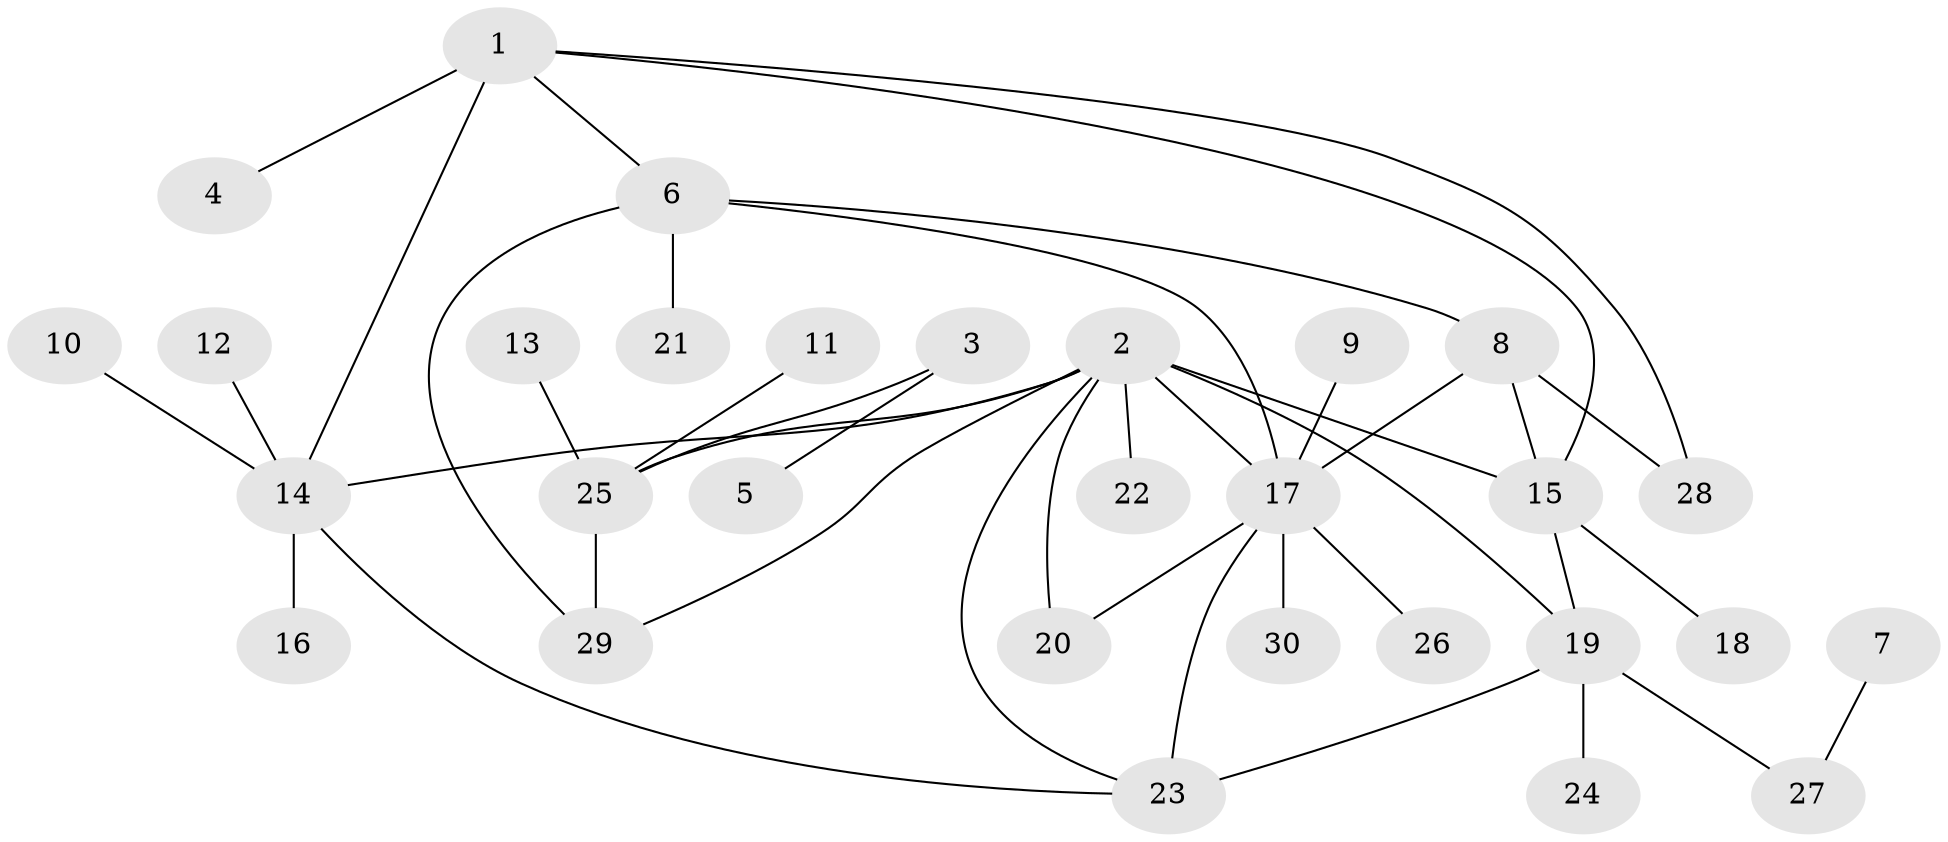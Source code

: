 // original degree distribution, {8: 0.016666666666666666, 3: 0.11666666666666667, 5: 0.1, 4: 0.03333333333333333, 7: 0.05, 6: 0.03333333333333333, 1: 0.5, 2: 0.15}
// Generated by graph-tools (version 1.1) at 2025/50/03/09/25 03:50:38]
// undirected, 30 vertices, 41 edges
graph export_dot {
graph [start="1"]
  node [color=gray90,style=filled];
  1;
  2;
  3;
  4;
  5;
  6;
  7;
  8;
  9;
  10;
  11;
  12;
  13;
  14;
  15;
  16;
  17;
  18;
  19;
  20;
  21;
  22;
  23;
  24;
  25;
  26;
  27;
  28;
  29;
  30;
  1 -- 4 [weight=1.0];
  1 -- 6 [weight=1.0];
  1 -- 14 [weight=2.0];
  1 -- 15 [weight=1.0];
  1 -- 28 [weight=1.0];
  2 -- 14 [weight=1.0];
  2 -- 15 [weight=1.0];
  2 -- 17 [weight=1.0];
  2 -- 19 [weight=1.0];
  2 -- 20 [weight=1.0];
  2 -- 22 [weight=1.0];
  2 -- 23 [weight=1.0];
  2 -- 25 [weight=1.0];
  2 -- 29 [weight=1.0];
  3 -- 5 [weight=1.0];
  3 -- 25 [weight=1.0];
  6 -- 8 [weight=1.0];
  6 -- 17 [weight=1.0];
  6 -- 21 [weight=1.0];
  6 -- 29 [weight=1.0];
  7 -- 27 [weight=1.0];
  8 -- 15 [weight=1.0];
  8 -- 17 [weight=1.0];
  8 -- 28 [weight=1.0];
  9 -- 17 [weight=1.0];
  10 -- 14 [weight=1.0];
  11 -- 25 [weight=1.0];
  12 -- 14 [weight=1.0];
  13 -- 25 [weight=1.0];
  14 -- 16 [weight=1.0];
  14 -- 23 [weight=1.0];
  15 -- 18 [weight=1.0];
  15 -- 19 [weight=1.0];
  17 -- 20 [weight=2.0];
  17 -- 23 [weight=2.0];
  17 -- 26 [weight=1.0];
  17 -- 30 [weight=1.0];
  19 -- 23 [weight=1.0];
  19 -- 24 [weight=1.0];
  19 -- 27 [weight=1.0];
  25 -- 29 [weight=1.0];
}
